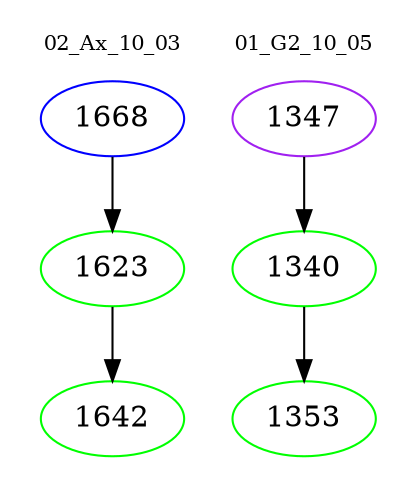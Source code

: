 digraph{
subgraph cluster_0 {
color = white
label = "02_Ax_10_03";
fontsize=10;
T0_1668 [label="1668", color="blue"]
T0_1668 -> T0_1623 [color="black"]
T0_1623 [label="1623", color="green"]
T0_1623 -> T0_1642 [color="black"]
T0_1642 [label="1642", color="green"]
}
subgraph cluster_1 {
color = white
label = "01_G2_10_05";
fontsize=10;
T1_1347 [label="1347", color="purple"]
T1_1347 -> T1_1340 [color="black"]
T1_1340 [label="1340", color="green"]
T1_1340 -> T1_1353 [color="black"]
T1_1353 [label="1353", color="green"]
}
}
